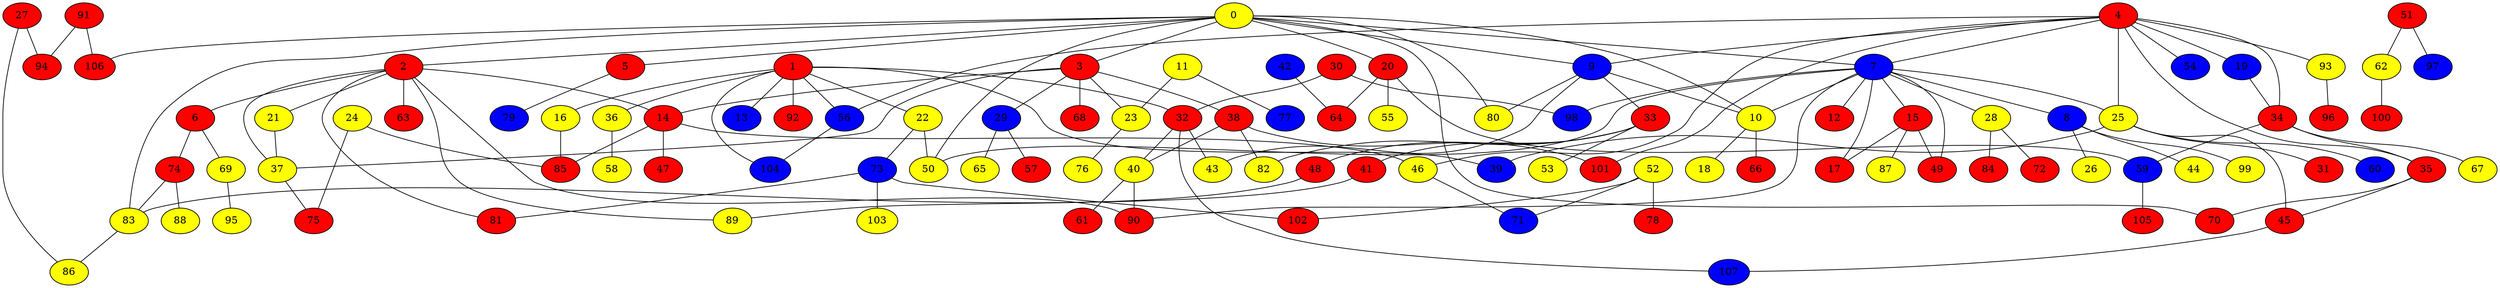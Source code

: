 graph {
0 [style = filled fillcolor = yellow];
1 [style = filled fillcolor = red];
2 [style = filled fillcolor = red];
3 [style = filled fillcolor = red];
4 [style = filled fillcolor = red];
5 [style = filled fillcolor = red];
6 [style = filled fillcolor = red];
7 [style = filled fillcolor = blue];
8 [style = filled fillcolor = blue];
9 [style = filled fillcolor = blue];
10 [style = filled fillcolor = yellow];
11 [style = filled fillcolor = yellow];
12 [style = filled fillcolor = red];
13 [style = filled fillcolor = blue];
14 [style = filled fillcolor = red];
15 [style = filled fillcolor = red];
16 [style = filled fillcolor = yellow];
17 [style = filled fillcolor = red];
18 [style = filled fillcolor = yellow];
19 [style = filled fillcolor = blue];
20 [style = filled fillcolor = red];
21 [style = filled fillcolor = yellow];
22 [style = filled fillcolor = yellow];
23 [style = filled fillcolor = yellow];
24 [style = filled fillcolor = yellow];
25 [style = filled fillcolor = yellow];
26 [style = filled fillcolor = yellow];
27 [style = filled fillcolor = red];
28 [style = filled fillcolor = yellow];
29 [style = filled fillcolor = blue];
30 [style = filled fillcolor = red];
31 [style = filled fillcolor = red];
32 [style = filled fillcolor = red];
33 [style = filled fillcolor = red];
34 [style = filled fillcolor = red];
35 [style = filled fillcolor = red];
36 [style = filled fillcolor = yellow];
37 [style = filled fillcolor = yellow];
38 [style = filled fillcolor = red];
39 [style = filled fillcolor = blue];
40 [style = filled fillcolor = yellow];
41 [style = filled fillcolor = red];
42 [style = filled fillcolor = blue];
43 [style = filled fillcolor = yellow];
44 [style = filled fillcolor = yellow];
45 [style = filled fillcolor = red];
46 [style = filled fillcolor = yellow];
47 [style = filled fillcolor = red];
48 [style = filled fillcolor = red];
49 [style = filled fillcolor = red];
50 [style = filled fillcolor = yellow];
51 [style = filled fillcolor = red];
52 [style = filled fillcolor = yellow];
53 [style = filled fillcolor = yellow];
54 [style = filled fillcolor = blue];
55 [style = filled fillcolor = yellow];
56 [style = filled fillcolor = blue];
57 [style = filled fillcolor = red];
58 [style = filled fillcolor = yellow];
59 [style = filled fillcolor = blue];
60 [style = filled fillcolor = blue];
61 [style = filled fillcolor = red];
62 [style = filled fillcolor = yellow];
63 [style = filled fillcolor = red];
64 [style = filled fillcolor = red];
65 [style = filled fillcolor = yellow];
66 [style = filled fillcolor = red];
67 [style = filled fillcolor = yellow];
68 [style = filled fillcolor = red];
69 [style = filled fillcolor = yellow];
70 [style = filled fillcolor = red];
71 [style = filled fillcolor = blue];
72 [style = filled fillcolor = red];
73 [style = filled fillcolor = blue];
74 [style = filled fillcolor = red];
75 [style = filled fillcolor = red];
76 [style = filled fillcolor = yellow];
77 [style = filled fillcolor = blue];
78 [style = filled fillcolor = red];
79 [style = filled fillcolor = blue];
80 [style = filled fillcolor = yellow];
81 [style = filled fillcolor = red];
82 [style = filled fillcolor = yellow];
83 [style = filled fillcolor = yellow];
84 [style = filled fillcolor = red];
85 [style = filled fillcolor = red];
86 [style = filled fillcolor = yellow];
87 [style = filled fillcolor = yellow];
88 [style = filled fillcolor = yellow];
89 [style = filled fillcolor = yellow];
90 [style = filled fillcolor = red];
91 [style = filled fillcolor = red];
92 [style = filled fillcolor = red];
93 [style = filled fillcolor = yellow];
94 [style = filled fillcolor = red];
95 [style = filled fillcolor = yellow];
96 [style = filled fillcolor = red];
97 [style = filled fillcolor = blue];
98 [style = filled fillcolor = blue];
99 [style = filled fillcolor = yellow];
100 [style = filled fillcolor = red];
101 [style = filled fillcolor = red];
102 [style = filled fillcolor = red];
103 [style = filled fillcolor = yellow];
104 [style = filled fillcolor = blue];
105 [style = filled fillcolor = red];
106 [style = filled fillcolor = red];
107 [style = filled fillcolor = blue];
0 -- 7;
0 -- 5;
0 -- 3;
0 -- 2;
0 -- 9;
0 -- 10;
0 -- 20;
0 -- 50;
0 -- 70;
0 -- 80;
0 -- 83;
0 -- 106;
1 -- 13;
1 -- 16;
1 -- 22;
1 -- 32;
1 -- 36;
1 -- 39;
1 -- 56;
1 -- 92;
1 -- 104;
2 -- 6;
2 -- 14;
2 -- 21;
2 -- 37;
2 -- 63;
2 -- 81;
2 -- 89;
2 -- 90;
3 -- 14;
3 -- 23;
3 -- 29;
3 -- 37;
3 -- 38;
3 -- 68;
4 -- 7;
4 -- 9;
4 -- 19;
4 -- 25;
4 -- 34;
4 -- 35;
4 -- 46;
4 -- 54;
4 -- 56;
4 -- 93;
4 -- 101;
5 -- 79;
6 -- 69;
6 -- 74;
7 -- 8;
7 -- 10;
7 -- 12;
7 -- 15;
7 -- 17;
7 -- 25;
7 -- 28;
7 -- 49;
7 -- 50;
7 -- 90;
7 -- 98;
8 -- 26;
8 -- 44;
8 -- 99;
9 -- 10;
9 -- 33;
9 -- 43;
9 -- 80;
10 -- 18;
10 -- 66;
11 -- 23;
11 -- 77;
14 -- 46;
14 -- 47;
14 -- 85;
15 -- 17;
15 -- 49;
15 -- 87;
16 -- 85;
19 -- 34;
20 -- 55;
20 -- 59;
20 -- 64;
21 -- 37;
22 -- 50;
22 -- 73;
23 -- 76;
24 -- 75;
24 -- 85;
25 -- 31;
25 -- 39;
25 -- 45;
25 -- 60;
27 -- 86;
27 -- 94;
28 -- 72;
28 -- 84;
29 -- 57;
29 -- 65;
30 -- 32;
30 -- 98;
32 -- 40;
32 -- 43;
32 -- 107;
33 -- 41;
33 -- 48;
33 -- 53;
33 -- 82;
34 -- 35;
34 -- 59;
34 -- 67;
35 -- 45;
35 -- 70;
36 -- 58;
37 -- 75;
38 -- 40;
38 -- 82;
38 -- 101;
40 -- 61;
40 -- 90;
41 -- 89;
42 -- 64;
45 -- 107;
46 -- 71;
48 -- 83;
51 -- 62;
51 -- 97;
52 -- 71;
52 -- 78;
52 -- 102;
56 -- 104;
59 -- 105;
62 -- 100;
69 -- 95;
73 -- 81;
73 -- 102;
73 -- 103;
74 -- 83;
74 -- 88;
83 -- 86;
91 -- 94;
91 -- 106;
93 -- 96;
}
